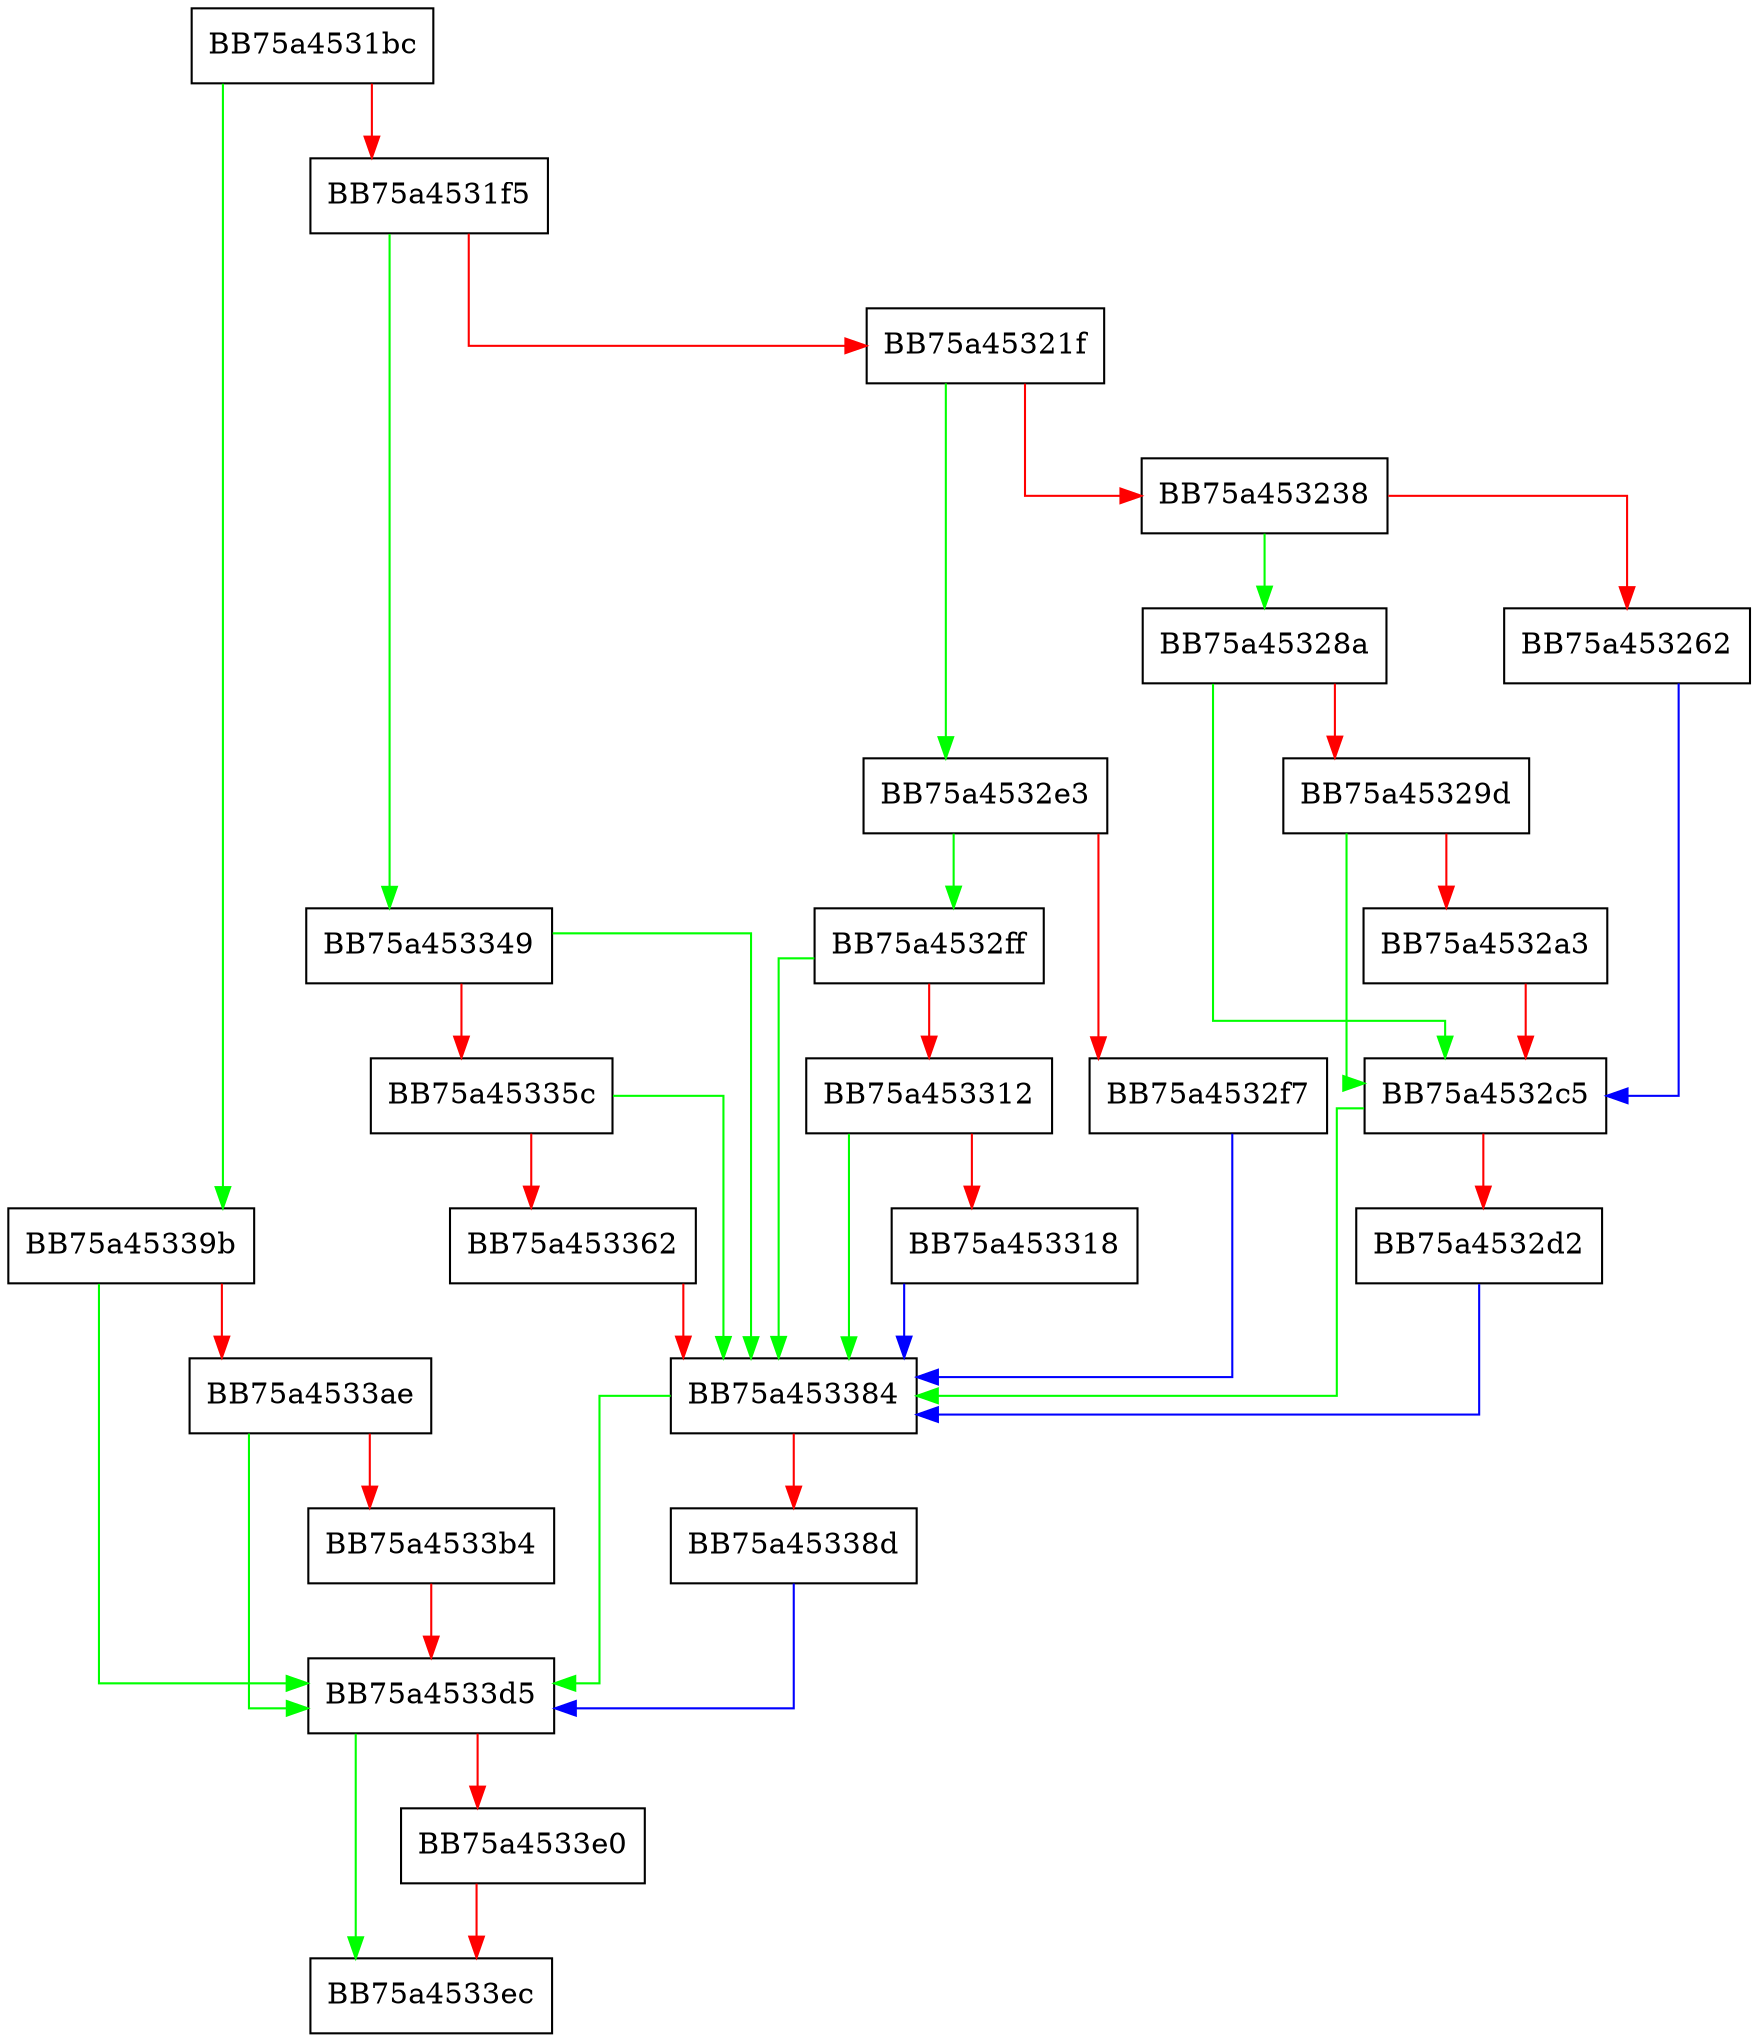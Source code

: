 digraph CheckUefiSecureBoot {
  node [shape="box"];
  graph [splines=ortho];
  BB75a4531bc -> BB75a45339b [color="green"];
  BB75a4531bc -> BB75a4531f5 [color="red"];
  BB75a4531f5 -> BB75a453349 [color="green"];
  BB75a4531f5 -> BB75a45321f [color="red"];
  BB75a45321f -> BB75a4532e3 [color="green"];
  BB75a45321f -> BB75a453238 [color="red"];
  BB75a453238 -> BB75a45328a [color="green"];
  BB75a453238 -> BB75a453262 [color="red"];
  BB75a453262 -> BB75a4532c5 [color="blue"];
  BB75a45328a -> BB75a4532c5 [color="green"];
  BB75a45328a -> BB75a45329d [color="red"];
  BB75a45329d -> BB75a4532c5 [color="green"];
  BB75a45329d -> BB75a4532a3 [color="red"];
  BB75a4532a3 -> BB75a4532c5 [color="red"];
  BB75a4532c5 -> BB75a453384 [color="green"];
  BB75a4532c5 -> BB75a4532d2 [color="red"];
  BB75a4532d2 -> BB75a453384 [color="blue"];
  BB75a4532e3 -> BB75a4532ff [color="green"];
  BB75a4532e3 -> BB75a4532f7 [color="red"];
  BB75a4532f7 -> BB75a453384 [color="blue"];
  BB75a4532ff -> BB75a453384 [color="green"];
  BB75a4532ff -> BB75a453312 [color="red"];
  BB75a453312 -> BB75a453384 [color="green"];
  BB75a453312 -> BB75a453318 [color="red"];
  BB75a453318 -> BB75a453384 [color="blue"];
  BB75a453349 -> BB75a453384 [color="green"];
  BB75a453349 -> BB75a45335c [color="red"];
  BB75a45335c -> BB75a453384 [color="green"];
  BB75a45335c -> BB75a453362 [color="red"];
  BB75a453362 -> BB75a453384 [color="red"];
  BB75a453384 -> BB75a4533d5 [color="green"];
  BB75a453384 -> BB75a45338d [color="red"];
  BB75a45338d -> BB75a4533d5 [color="blue"];
  BB75a45339b -> BB75a4533d5 [color="green"];
  BB75a45339b -> BB75a4533ae [color="red"];
  BB75a4533ae -> BB75a4533d5 [color="green"];
  BB75a4533ae -> BB75a4533b4 [color="red"];
  BB75a4533b4 -> BB75a4533d5 [color="red"];
  BB75a4533d5 -> BB75a4533ec [color="green"];
  BB75a4533d5 -> BB75a4533e0 [color="red"];
  BB75a4533e0 -> BB75a4533ec [color="red"];
}